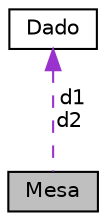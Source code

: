 digraph "Mesa"
{
  edge [fontname="Helvetica",fontsize="10",labelfontname="Helvetica",labelfontsize="10"];
  node [fontname="Helvetica",fontsize="10",shape=record];
  Node1 [label="Mesa",height=0.2,width=0.4,color="black", fillcolor="grey75", style="filled", fontcolor="black"];
  Node2 -> Node1 [dir="back",color="darkorchid3",fontsize="10",style="dashed",label=" d1\nd2" ,fontname="Helvetica"];
  Node2 [label="Dado",height=0.2,width=0.4,color="black", fillcolor="white", style="filled",URL="$class_dado.html"];
}
